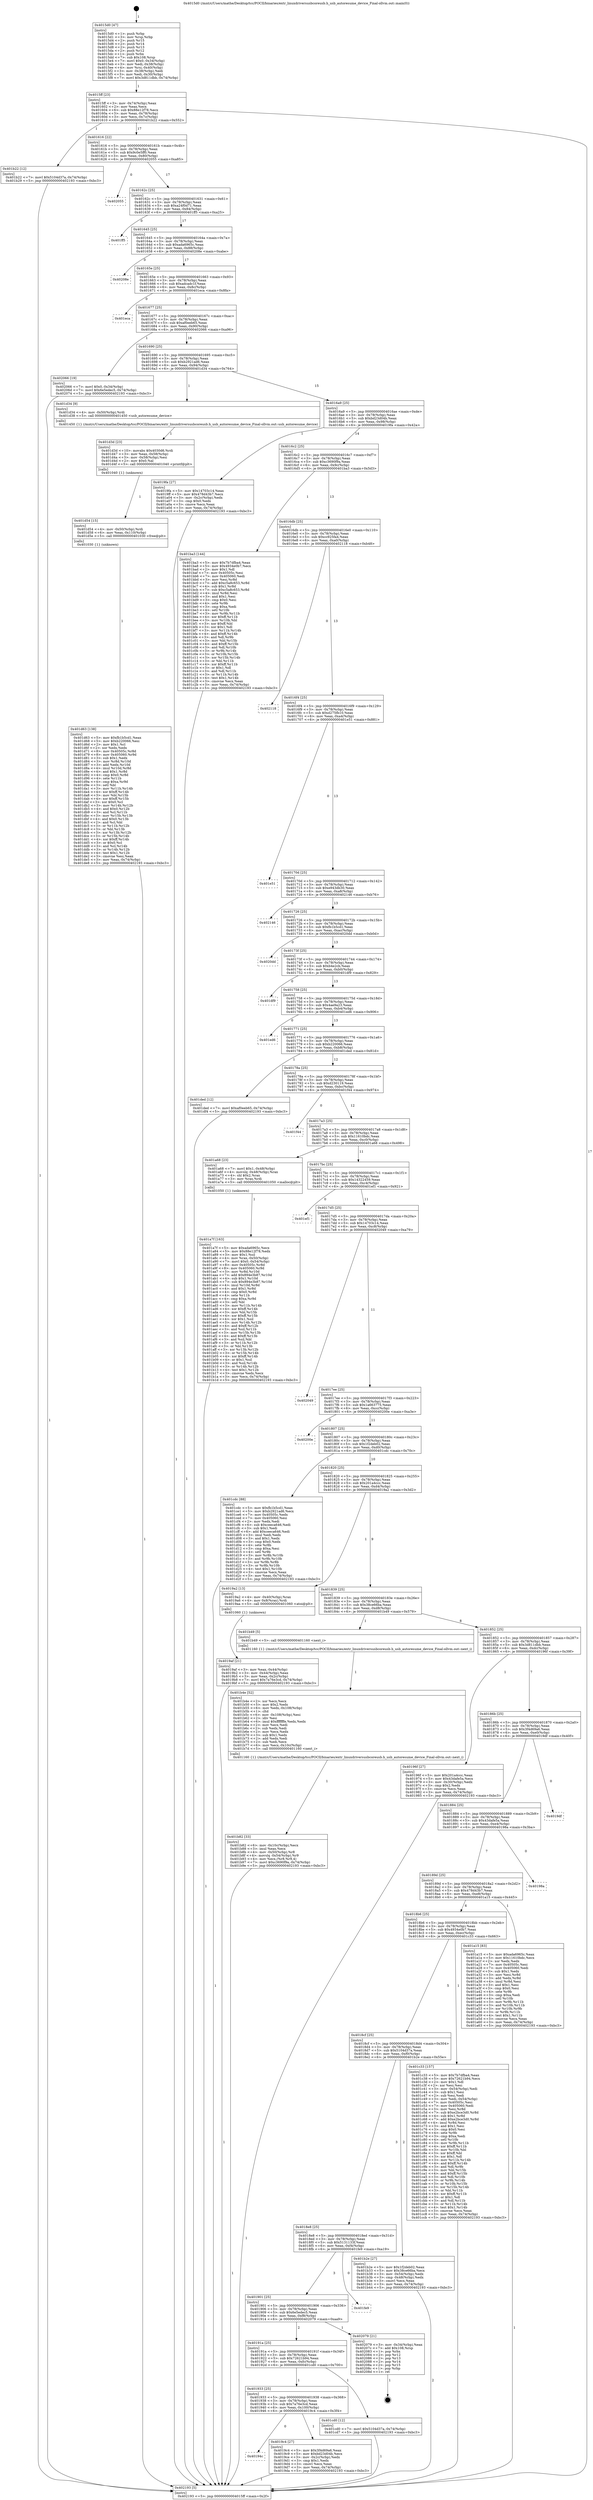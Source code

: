 digraph "0x4015d0" {
  label = "0x4015d0 (/mnt/c/Users/mathe/Desktop/tcc/POCII/binaries/extr_linuxdriversusbcoreusb.h_usb_autoresume_device_Final-ollvm.out::main(0))"
  labelloc = "t"
  node[shape=record]

  Entry [label="",width=0.3,height=0.3,shape=circle,fillcolor=black,style=filled]
  "0x4015ff" [label="{
     0x4015ff [23]\l
     | [instrs]\l
     &nbsp;&nbsp;0x4015ff \<+3\>: mov -0x74(%rbp),%eax\l
     &nbsp;&nbsp;0x401602 \<+2\>: mov %eax,%ecx\l
     &nbsp;&nbsp;0x401604 \<+6\>: sub $0x88e12f78,%ecx\l
     &nbsp;&nbsp;0x40160a \<+3\>: mov %eax,-0x78(%rbp)\l
     &nbsp;&nbsp;0x40160d \<+3\>: mov %ecx,-0x7c(%rbp)\l
     &nbsp;&nbsp;0x401610 \<+6\>: je 0000000000401b22 \<main+0x552\>\l
  }"]
  "0x401b22" [label="{
     0x401b22 [12]\l
     | [instrs]\l
     &nbsp;&nbsp;0x401b22 \<+7\>: movl $0x5104d37a,-0x74(%rbp)\l
     &nbsp;&nbsp;0x401b29 \<+5\>: jmp 0000000000402193 \<main+0xbc3\>\l
  }"]
  "0x401616" [label="{
     0x401616 [22]\l
     | [instrs]\l
     &nbsp;&nbsp;0x401616 \<+5\>: jmp 000000000040161b \<main+0x4b\>\l
     &nbsp;&nbsp;0x40161b \<+3\>: mov -0x78(%rbp),%eax\l
     &nbsp;&nbsp;0x40161e \<+5\>: sub $0x9c0e5ff0,%eax\l
     &nbsp;&nbsp;0x401623 \<+3\>: mov %eax,-0x80(%rbp)\l
     &nbsp;&nbsp;0x401626 \<+6\>: je 0000000000402055 \<main+0xa85\>\l
  }"]
  Exit [label="",width=0.3,height=0.3,shape=circle,fillcolor=black,style=filled,peripheries=2]
  "0x402055" [label="{
     0x402055\l
  }", style=dashed]
  "0x40162c" [label="{
     0x40162c [25]\l
     | [instrs]\l
     &nbsp;&nbsp;0x40162c \<+5\>: jmp 0000000000401631 \<main+0x61\>\l
     &nbsp;&nbsp;0x401631 \<+3\>: mov -0x78(%rbp),%eax\l
     &nbsp;&nbsp;0x401634 \<+5\>: sub $0xa24f0d71,%eax\l
     &nbsp;&nbsp;0x401639 \<+6\>: mov %eax,-0x84(%rbp)\l
     &nbsp;&nbsp;0x40163f \<+6\>: je 0000000000401ff5 \<main+0xa25\>\l
  }"]
  "0x401d63" [label="{
     0x401d63 [138]\l
     | [instrs]\l
     &nbsp;&nbsp;0x401d63 \<+5\>: mov $0xfb1b5cd1,%eax\l
     &nbsp;&nbsp;0x401d68 \<+5\>: mov $0xb220066,%esi\l
     &nbsp;&nbsp;0x401d6d \<+2\>: mov $0x1,%cl\l
     &nbsp;&nbsp;0x401d6f \<+2\>: xor %edx,%edx\l
     &nbsp;&nbsp;0x401d71 \<+8\>: mov 0x40505c,%r8d\l
     &nbsp;&nbsp;0x401d79 \<+8\>: mov 0x405060,%r9d\l
     &nbsp;&nbsp;0x401d81 \<+3\>: sub $0x1,%edx\l
     &nbsp;&nbsp;0x401d84 \<+3\>: mov %r8d,%r10d\l
     &nbsp;&nbsp;0x401d87 \<+3\>: add %edx,%r10d\l
     &nbsp;&nbsp;0x401d8a \<+4\>: imul %r10d,%r8d\l
     &nbsp;&nbsp;0x401d8e \<+4\>: and $0x1,%r8d\l
     &nbsp;&nbsp;0x401d92 \<+4\>: cmp $0x0,%r8d\l
     &nbsp;&nbsp;0x401d96 \<+4\>: sete %r11b\l
     &nbsp;&nbsp;0x401d9a \<+4\>: cmp $0xa,%r9d\l
     &nbsp;&nbsp;0x401d9e \<+3\>: setl %bl\l
     &nbsp;&nbsp;0x401da1 \<+3\>: mov %r11b,%r14b\l
     &nbsp;&nbsp;0x401da4 \<+4\>: xor $0xff,%r14b\l
     &nbsp;&nbsp;0x401da8 \<+3\>: mov %bl,%r15b\l
     &nbsp;&nbsp;0x401dab \<+4\>: xor $0xff,%r15b\l
     &nbsp;&nbsp;0x401daf \<+3\>: xor $0x0,%cl\l
     &nbsp;&nbsp;0x401db2 \<+3\>: mov %r14b,%r12b\l
     &nbsp;&nbsp;0x401db5 \<+4\>: and $0x0,%r12b\l
     &nbsp;&nbsp;0x401db9 \<+3\>: and %cl,%r11b\l
     &nbsp;&nbsp;0x401dbc \<+3\>: mov %r15b,%r13b\l
     &nbsp;&nbsp;0x401dbf \<+4\>: and $0x0,%r13b\l
     &nbsp;&nbsp;0x401dc3 \<+2\>: and %cl,%bl\l
     &nbsp;&nbsp;0x401dc5 \<+3\>: or %r11b,%r12b\l
     &nbsp;&nbsp;0x401dc8 \<+3\>: or %bl,%r13b\l
     &nbsp;&nbsp;0x401dcb \<+3\>: xor %r13b,%r12b\l
     &nbsp;&nbsp;0x401dce \<+3\>: or %r15b,%r14b\l
     &nbsp;&nbsp;0x401dd1 \<+4\>: xor $0xff,%r14b\l
     &nbsp;&nbsp;0x401dd5 \<+3\>: or $0x0,%cl\l
     &nbsp;&nbsp;0x401dd8 \<+3\>: and %cl,%r14b\l
     &nbsp;&nbsp;0x401ddb \<+3\>: or %r14b,%r12b\l
     &nbsp;&nbsp;0x401dde \<+4\>: test $0x1,%r12b\l
     &nbsp;&nbsp;0x401de2 \<+3\>: cmovne %esi,%eax\l
     &nbsp;&nbsp;0x401de5 \<+3\>: mov %eax,-0x74(%rbp)\l
     &nbsp;&nbsp;0x401de8 \<+5\>: jmp 0000000000402193 \<main+0xbc3\>\l
  }"]
  "0x401ff5" [label="{
     0x401ff5\l
  }", style=dashed]
  "0x401645" [label="{
     0x401645 [25]\l
     | [instrs]\l
     &nbsp;&nbsp;0x401645 \<+5\>: jmp 000000000040164a \<main+0x7a\>\l
     &nbsp;&nbsp;0x40164a \<+3\>: mov -0x78(%rbp),%eax\l
     &nbsp;&nbsp;0x40164d \<+5\>: sub $0xada6965c,%eax\l
     &nbsp;&nbsp;0x401652 \<+6\>: mov %eax,-0x88(%rbp)\l
     &nbsp;&nbsp;0x401658 \<+6\>: je 000000000040208e \<main+0xabe\>\l
  }"]
  "0x401d54" [label="{
     0x401d54 [15]\l
     | [instrs]\l
     &nbsp;&nbsp;0x401d54 \<+4\>: mov -0x50(%rbp),%rdi\l
     &nbsp;&nbsp;0x401d58 \<+6\>: mov %eax,-0x110(%rbp)\l
     &nbsp;&nbsp;0x401d5e \<+5\>: call 0000000000401030 \<free@plt\>\l
     | [calls]\l
     &nbsp;&nbsp;0x401030 \{1\} (unknown)\l
  }"]
  "0x40208e" [label="{
     0x40208e\l
  }", style=dashed]
  "0x40165e" [label="{
     0x40165e [25]\l
     | [instrs]\l
     &nbsp;&nbsp;0x40165e \<+5\>: jmp 0000000000401663 \<main+0x93\>\l
     &nbsp;&nbsp;0x401663 \<+3\>: mov -0x78(%rbp),%eax\l
     &nbsp;&nbsp;0x401666 \<+5\>: sub $0xadcadc1f,%eax\l
     &nbsp;&nbsp;0x40166b \<+6\>: mov %eax,-0x8c(%rbp)\l
     &nbsp;&nbsp;0x401671 \<+6\>: je 0000000000401eca \<main+0x8fa\>\l
  }"]
  "0x401d3d" [label="{
     0x401d3d [23]\l
     | [instrs]\l
     &nbsp;&nbsp;0x401d3d \<+10\>: movabs $0x4030d6,%rdi\l
     &nbsp;&nbsp;0x401d47 \<+3\>: mov %eax,-0x58(%rbp)\l
     &nbsp;&nbsp;0x401d4a \<+3\>: mov -0x58(%rbp),%esi\l
     &nbsp;&nbsp;0x401d4d \<+2\>: mov $0x0,%al\l
     &nbsp;&nbsp;0x401d4f \<+5\>: call 0000000000401040 \<printf@plt\>\l
     | [calls]\l
     &nbsp;&nbsp;0x401040 \{1\} (unknown)\l
  }"]
  "0x401eca" [label="{
     0x401eca\l
  }", style=dashed]
  "0x401677" [label="{
     0x401677 [25]\l
     | [instrs]\l
     &nbsp;&nbsp;0x401677 \<+5\>: jmp 000000000040167c \<main+0xac\>\l
     &nbsp;&nbsp;0x40167c \<+3\>: mov -0x78(%rbp),%eax\l
     &nbsp;&nbsp;0x40167f \<+5\>: sub $0xaf0eeb65,%eax\l
     &nbsp;&nbsp;0x401684 \<+6\>: mov %eax,-0x90(%rbp)\l
     &nbsp;&nbsp;0x40168a \<+6\>: je 0000000000402066 \<main+0xa96\>\l
  }"]
  "0x401b82" [label="{
     0x401b82 [33]\l
     | [instrs]\l
     &nbsp;&nbsp;0x401b82 \<+6\>: mov -0x10c(%rbp),%ecx\l
     &nbsp;&nbsp;0x401b88 \<+3\>: imul %eax,%ecx\l
     &nbsp;&nbsp;0x401b8b \<+4\>: mov -0x50(%rbp),%r8\l
     &nbsp;&nbsp;0x401b8f \<+4\>: movslq -0x54(%rbp),%r9\l
     &nbsp;&nbsp;0x401b93 \<+4\>: mov %ecx,(%r8,%r9,4)\l
     &nbsp;&nbsp;0x401b97 \<+7\>: movl $0xc3690f9a,-0x74(%rbp)\l
     &nbsp;&nbsp;0x401b9e \<+5\>: jmp 0000000000402193 \<main+0xbc3\>\l
  }"]
  "0x402066" [label="{
     0x402066 [19]\l
     | [instrs]\l
     &nbsp;&nbsp;0x402066 \<+7\>: movl $0x0,-0x34(%rbp)\l
     &nbsp;&nbsp;0x40206d \<+7\>: movl $0x6e5edec5,-0x74(%rbp)\l
     &nbsp;&nbsp;0x402074 \<+5\>: jmp 0000000000402193 \<main+0xbc3\>\l
  }"]
  "0x401690" [label="{
     0x401690 [25]\l
     | [instrs]\l
     &nbsp;&nbsp;0x401690 \<+5\>: jmp 0000000000401695 \<main+0xc5\>\l
     &nbsp;&nbsp;0x401695 \<+3\>: mov -0x78(%rbp),%eax\l
     &nbsp;&nbsp;0x401698 \<+5\>: sub $0xb2921ad6,%eax\l
     &nbsp;&nbsp;0x40169d \<+6\>: mov %eax,-0x94(%rbp)\l
     &nbsp;&nbsp;0x4016a3 \<+6\>: je 0000000000401d34 \<main+0x764\>\l
  }"]
  "0x401b4e" [label="{
     0x401b4e [52]\l
     | [instrs]\l
     &nbsp;&nbsp;0x401b4e \<+2\>: xor %ecx,%ecx\l
     &nbsp;&nbsp;0x401b50 \<+5\>: mov $0x2,%edx\l
     &nbsp;&nbsp;0x401b55 \<+6\>: mov %edx,-0x108(%rbp)\l
     &nbsp;&nbsp;0x401b5b \<+1\>: cltd\l
     &nbsp;&nbsp;0x401b5c \<+6\>: mov -0x108(%rbp),%esi\l
     &nbsp;&nbsp;0x401b62 \<+2\>: idiv %esi\l
     &nbsp;&nbsp;0x401b64 \<+6\>: imul $0xfffffffe,%edx,%edx\l
     &nbsp;&nbsp;0x401b6a \<+2\>: mov %ecx,%edi\l
     &nbsp;&nbsp;0x401b6c \<+2\>: sub %edx,%edi\l
     &nbsp;&nbsp;0x401b6e \<+2\>: mov %ecx,%edx\l
     &nbsp;&nbsp;0x401b70 \<+3\>: sub $0x1,%edx\l
     &nbsp;&nbsp;0x401b73 \<+2\>: add %edx,%edi\l
     &nbsp;&nbsp;0x401b75 \<+2\>: sub %edi,%ecx\l
     &nbsp;&nbsp;0x401b77 \<+6\>: mov %ecx,-0x10c(%rbp)\l
     &nbsp;&nbsp;0x401b7d \<+5\>: call 0000000000401160 \<next_i\>\l
     | [calls]\l
     &nbsp;&nbsp;0x401160 \{1\} (/mnt/c/Users/mathe/Desktop/tcc/POCII/binaries/extr_linuxdriversusbcoreusb.h_usb_autoresume_device_Final-ollvm.out::next_i)\l
  }"]
  "0x401d34" [label="{
     0x401d34 [9]\l
     | [instrs]\l
     &nbsp;&nbsp;0x401d34 \<+4\>: mov -0x50(%rbp),%rdi\l
     &nbsp;&nbsp;0x401d38 \<+5\>: call 0000000000401450 \<usb_autoresume_device\>\l
     | [calls]\l
     &nbsp;&nbsp;0x401450 \{1\} (/mnt/c/Users/mathe/Desktop/tcc/POCII/binaries/extr_linuxdriversusbcoreusb.h_usb_autoresume_device_Final-ollvm.out::usb_autoresume_device)\l
  }"]
  "0x4016a9" [label="{
     0x4016a9 [25]\l
     | [instrs]\l
     &nbsp;&nbsp;0x4016a9 \<+5\>: jmp 00000000004016ae \<main+0xde\>\l
     &nbsp;&nbsp;0x4016ae \<+3\>: mov -0x78(%rbp),%eax\l
     &nbsp;&nbsp;0x4016b1 \<+5\>: sub $0xbd23d04b,%eax\l
     &nbsp;&nbsp;0x4016b6 \<+6\>: mov %eax,-0x98(%rbp)\l
     &nbsp;&nbsp;0x4016bc \<+6\>: je 00000000004019fa \<main+0x42a\>\l
  }"]
  "0x401a7f" [label="{
     0x401a7f [163]\l
     | [instrs]\l
     &nbsp;&nbsp;0x401a7f \<+5\>: mov $0xada6965c,%ecx\l
     &nbsp;&nbsp;0x401a84 \<+5\>: mov $0x88e12f78,%edx\l
     &nbsp;&nbsp;0x401a89 \<+3\>: mov $0x1,%sil\l
     &nbsp;&nbsp;0x401a8c \<+4\>: mov %rax,-0x50(%rbp)\l
     &nbsp;&nbsp;0x401a90 \<+7\>: movl $0x0,-0x54(%rbp)\l
     &nbsp;&nbsp;0x401a97 \<+8\>: mov 0x40505c,%r8d\l
     &nbsp;&nbsp;0x401a9f \<+8\>: mov 0x405060,%r9d\l
     &nbsp;&nbsp;0x401aa7 \<+3\>: mov %r8d,%r10d\l
     &nbsp;&nbsp;0x401aaa \<+7\>: add $0x894e3b87,%r10d\l
     &nbsp;&nbsp;0x401ab1 \<+4\>: sub $0x1,%r10d\l
     &nbsp;&nbsp;0x401ab5 \<+7\>: sub $0x894e3b87,%r10d\l
     &nbsp;&nbsp;0x401abc \<+4\>: imul %r10d,%r8d\l
     &nbsp;&nbsp;0x401ac0 \<+4\>: and $0x1,%r8d\l
     &nbsp;&nbsp;0x401ac4 \<+4\>: cmp $0x0,%r8d\l
     &nbsp;&nbsp;0x401ac8 \<+4\>: sete %r11b\l
     &nbsp;&nbsp;0x401acc \<+4\>: cmp $0xa,%r9d\l
     &nbsp;&nbsp;0x401ad0 \<+3\>: setl %bl\l
     &nbsp;&nbsp;0x401ad3 \<+3\>: mov %r11b,%r14b\l
     &nbsp;&nbsp;0x401ad6 \<+4\>: xor $0xff,%r14b\l
     &nbsp;&nbsp;0x401ada \<+3\>: mov %bl,%r15b\l
     &nbsp;&nbsp;0x401add \<+4\>: xor $0xff,%r15b\l
     &nbsp;&nbsp;0x401ae1 \<+4\>: xor $0x1,%sil\l
     &nbsp;&nbsp;0x401ae5 \<+3\>: mov %r14b,%r12b\l
     &nbsp;&nbsp;0x401ae8 \<+4\>: and $0xff,%r12b\l
     &nbsp;&nbsp;0x401aec \<+3\>: and %sil,%r11b\l
     &nbsp;&nbsp;0x401aef \<+3\>: mov %r15b,%r13b\l
     &nbsp;&nbsp;0x401af2 \<+4\>: and $0xff,%r13b\l
     &nbsp;&nbsp;0x401af6 \<+3\>: and %sil,%bl\l
     &nbsp;&nbsp;0x401af9 \<+3\>: or %r11b,%r12b\l
     &nbsp;&nbsp;0x401afc \<+3\>: or %bl,%r13b\l
     &nbsp;&nbsp;0x401aff \<+3\>: xor %r13b,%r12b\l
     &nbsp;&nbsp;0x401b02 \<+3\>: or %r15b,%r14b\l
     &nbsp;&nbsp;0x401b05 \<+4\>: xor $0xff,%r14b\l
     &nbsp;&nbsp;0x401b09 \<+4\>: or $0x1,%sil\l
     &nbsp;&nbsp;0x401b0d \<+3\>: and %sil,%r14b\l
     &nbsp;&nbsp;0x401b10 \<+3\>: or %r14b,%r12b\l
     &nbsp;&nbsp;0x401b13 \<+4\>: test $0x1,%r12b\l
     &nbsp;&nbsp;0x401b17 \<+3\>: cmovne %edx,%ecx\l
     &nbsp;&nbsp;0x401b1a \<+3\>: mov %ecx,-0x74(%rbp)\l
     &nbsp;&nbsp;0x401b1d \<+5\>: jmp 0000000000402193 \<main+0xbc3\>\l
  }"]
  "0x4019fa" [label="{
     0x4019fa [27]\l
     | [instrs]\l
     &nbsp;&nbsp;0x4019fa \<+5\>: mov $0x14703c14,%eax\l
     &nbsp;&nbsp;0x4019ff \<+5\>: mov $0x478d43b7,%ecx\l
     &nbsp;&nbsp;0x401a04 \<+3\>: mov -0x2c(%rbp),%edx\l
     &nbsp;&nbsp;0x401a07 \<+3\>: cmp $0x0,%edx\l
     &nbsp;&nbsp;0x401a0a \<+3\>: cmove %ecx,%eax\l
     &nbsp;&nbsp;0x401a0d \<+3\>: mov %eax,-0x74(%rbp)\l
     &nbsp;&nbsp;0x401a10 \<+5\>: jmp 0000000000402193 \<main+0xbc3\>\l
  }"]
  "0x4016c2" [label="{
     0x4016c2 [25]\l
     | [instrs]\l
     &nbsp;&nbsp;0x4016c2 \<+5\>: jmp 00000000004016c7 \<main+0xf7\>\l
     &nbsp;&nbsp;0x4016c7 \<+3\>: mov -0x78(%rbp),%eax\l
     &nbsp;&nbsp;0x4016ca \<+5\>: sub $0xc3690f9a,%eax\l
     &nbsp;&nbsp;0x4016cf \<+6\>: mov %eax,-0x9c(%rbp)\l
     &nbsp;&nbsp;0x4016d5 \<+6\>: je 0000000000401ba3 \<main+0x5d3\>\l
  }"]
  "0x40194c" [label="{
     0x40194c\l
  }", style=dashed]
  "0x401ba3" [label="{
     0x401ba3 [144]\l
     | [instrs]\l
     &nbsp;&nbsp;0x401ba3 \<+5\>: mov $0x7b7dfba4,%eax\l
     &nbsp;&nbsp;0x401ba8 \<+5\>: mov $0x4934e0b7,%ecx\l
     &nbsp;&nbsp;0x401bad \<+2\>: mov $0x1,%dl\l
     &nbsp;&nbsp;0x401baf \<+7\>: mov 0x40505c,%esi\l
     &nbsp;&nbsp;0x401bb6 \<+7\>: mov 0x405060,%edi\l
     &nbsp;&nbsp;0x401bbd \<+3\>: mov %esi,%r8d\l
     &nbsp;&nbsp;0x401bc0 \<+7\>: add $0xc5a8c653,%r8d\l
     &nbsp;&nbsp;0x401bc7 \<+4\>: sub $0x1,%r8d\l
     &nbsp;&nbsp;0x401bcb \<+7\>: sub $0xc5a8c653,%r8d\l
     &nbsp;&nbsp;0x401bd2 \<+4\>: imul %r8d,%esi\l
     &nbsp;&nbsp;0x401bd6 \<+3\>: and $0x1,%esi\l
     &nbsp;&nbsp;0x401bd9 \<+3\>: cmp $0x0,%esi\l
     &nbsp;&nbsp;0x401bdc \<+4\>: sete %r9b\l
     &nbsp;&nbsp;0x401be0 \<+3\>: cmp $0xa,%edi\l
     &nbsp;&nbsp;0x401be3 \<+4\>: setl %r10b\l
     &nbsp;&nbsp;0x401be7 \<+3\>: mov %r9b,%r11b\l
     &nbsp;&nbsp;0x401bea \<+4\>: xor $0xff,%r11b\l
     &nbsp;&nbsp;0x401bee \<+3\>: mov %r10b,%bl\l
     &nbsp;&nbsp;0x401bf1 \<+3\>: xor $0xff,%bl\l
     &nbsp;&nbsp;0x401bf4 \<+3\>: xor $0x1,%dl\l
     &nbsp;&nbsp;0x401bf7 \<+3\>: mov %r11b,%r14b\l
     &nbsp;&nbsp;0x401bfa \<+4\>: and $0xff,%r14b\l
     &nbsp;&nbsp;0x401bfe \<+3\>: and %dl,%r9b\l
     &nbsp;&nbsp;0x401c01 \<+3\>: mov %bl,%r15b\l
     &nbsp;&nbsp;0x401c04 \<+4\>: and $0xff,%r15b\l
     &nbsp;&nbsp;0x401c08 \<+3\>: and %dl,%r10b\l
     &nbsp;&nbsp;0x401c0b \<+3\>: or %r9b,%r14b\l
     &nbsp;&nbsp;0x401c0e \<+3\>: or %r10b,%r15b\l
     &nbsp;&nbsp;0x401c11 \<+3\>: xor %r15b,%r14b\l
     &nbsp;&nbsp;0x401c14 \<+3\>: or %bl,%r11b\l
     &nbsp;&nbsp;0x401c17 \<+4\>: xor $0xff,%r11b\l
     &nbsp;&nbsp;0x401c1b \<+3\>: or $0x1,%dl\l
     &nbsp;&nbsp;0x401c1e \<+3\>: and %dl,%r11b\l
     &nbsp;&nbsp;0x401c21 \<+3\>: or %r11b,%r14b\l
     &nbsp;&nbsp;0x401c24 \<+4\>: test $0x1,%r14b\l
     &nbsp;&nbsp;0x401c28 \<+3\>: cmovne %ecx,%eax\l
     &nbsp;&nbsp;0x401c2b \<+3\>: mov %eax,-0x74(%rbp)\l
     &nbsp;&nbsp;0x401c2e \<+5\>: jmp 0000000000402193 \<main+0xbc3\>\l
  }"]
  "0x4016db" [label="{
     0x4016db [25]\l
     | [instrs]\l
     &nbsp;&nbsp;0x4016db \<+5\>: jmp 00000000004016e0 \<main+0x110\>\l
     &nbsp;&nbsp;0x4016e0 \<+3\>: mov -0x78(%rbp),%eax\l
     &nbsp;&nbsp;0x4016e3 \<+5\>: sub $0xcc925fa4,%eax\l
     &nbsp;&nbsp;0x4016e8 \<+6\>: mov %eax,-0xa0(%rbp)\l
     &nbsp;&nbsp;0x4016ee \<+6\>: je 0000000000402118 \<main+0xb48\>\l
  }"]
  "0x4019c4" [label="{
     0x4019c4 [27]\l
     | [instrs]\l
     &nbsp;&nbsp;0x4019c4 \<+5\>: mov $0x3f4d69a6,%eax\l
     &nbsp;&nbsp;0x4019c9 \<+5\>: mov $0xbd23d04b,%ecx\l
     &nbsp;&nbsp;0x4019ce \<+3\>: mov -0x2c(%rbp),%edx\l
     &nbsp;&nbsp;0x4019d1 \<+3\>: cmp $0x1,%edx\l
     &nbsp;&nbsp;0x4019d4 \<+3\>: cmovl %ecx,%eax\l
     &nbsp;&nbsp;0x4019d7 \<+3\>: mov %eax,-0x74(%rbp)\l
     &nbsp;&nbsp;0x4019da \<+5\>: jmp 0000000000402193 \<main+0xbc3\>\l
  }"]
  "0x402118" [label="{
     0x402118\l
  }", style=dashed]
  "0x4016f4" [label="{
     0x4016f4 [25]\l
     | [instrs]\l
     &nbsp;&nbsp;0x4016f4 \<+5\>: jmp 00000000004016f9 \<main+0x129\>\l
     &nbsp;&nbsp;0x4016f9 \<+3\>: mov -0x78(%rbp),%eax\l
     &nbsp;&nbsp;0x4016fc \<+5\>: sub $0xd275fb10,%eax\l
     &nbsp;&nbsp;0x401701 \<+6\>: mov %eax,-0xa4(%rbp)\l
     &nbsp;&nbsp;0x401707 \<+6\>: je 0000000000401e51 \<main+0x881\>\l
  }"]
  "0x401933" [label="{
     0x401933 [25]\l
     | [instrs]\l
     &nbsp;&nbsp;0x401933 \<+5\>: jmp 0000000000401938 \<main+0x368\>\l
     &nbsp;&nbsp;0x401938 \<+3\>: mov -0x78(%rbp),%eax\l
     &nbsp;&nbsp;0x40193b \<+5\>: sub $0x7a76e3cd,%eax\l
     &nbsp;&nbsp;0x401940 \<+6\>: mov %eax,-0x100(%rbp)\l
     &nbsp;&nbsp;0x401946 \<+6\>: je 00000000004019c4 \<main+0x3f4\>\l
  }"]
  "0x401e51" [label="{
     0x401e51\l
  }", style=dashed]
  "0x40170d" [label="{
     0x40170d [25]\l
     | [instrs]\l
     &nbsp;&nbsp;0x40170d \<+5\>: jmp 0000000000401712 \<main+0x142\>\l
     &nbsp;&nbsp;0x401712 \<+3\>: mov -0x78(%rbp),%eax\l
     &nbsp;&nbsp;0x401715 \<+5\>: sub $0xe943db30,%eax\l
     &nbsp;&nbsp;0x40171a \<+6\>: mov %eax,-0xa8(%rbp)\l
     &nbsp;&nbsp;0x401720 \<+6\>: je 0000000000402146 \<main+0xb76\>\l
  }"]
  "0x401cd0" [label="{
     0x401cd0 [12]\l
     | [instrs]\l
     &nbsp;&nbsp;0x401cd0 \<+7\>: movl $0x5104d37a,-0x74(%rbp)\l
     &nbsp;&nbsp;0x401cd7 \<+5\>: jmp 0000000000402193 \<main+0xbc3\>\l
  }"]
  "0x402146" [label="{
     0x402146\l
  }", style=dashed]
  "0x401726" [label="{
     0x401726 [25]\l
     | [instrs]\l
     &nbsp;&nbsp;0x401726 \<+5\>: jmp 000000000040172b \<main+0x15b\>\l
     &nbsp;&nbsp;0x40172b \<+3\>: mov -0x78(%rbp),%eax\l
     &nbsp;&nbsp;0x40172e \<+5\>: sub $0xfb1b5cd1,%eax\l
     &nbsp;&nbsp;0x401733 \<+6\>: mov %eax,-0xac(%rbp)\l
     &nbsp;&nbsp;0x401739 \<+6\>: je 00000000004020dd \<main+0xb0d\>\l
  }"]
  "0x40191a" [label="{
     0x40191a [25]\l
     | [instrs]\l
     &nbsp;&nbsp;0x40191a \<+5\>: jmp 000000000040191f \<main+0x34f\>\l
     &nbsp;&nbsp;0x40191f \<+3\>: mov -0x78(%rbp),%eax\l
     &nbsp;&nbsp;0x401922 \<+5\>: sub $0x72621b94,%eax\l
     &nbsp;&nbsp;0x401927 \<+6\>: mov %eax,-0xfc(%rbp)\l
     &nbsp;&nbsp;0x40192d \<+6\>: je 0000000000401cd0 \<main+0x700\>\l
  }"]
  "0x4020dd" [label="{
     0x4020dd\l
  }", style=dashed]
  "0x40173f" [label="{
     0x40173f [25]\l
     | [instrs]\l
     &nbsp;&nbsp;0x40173f \<+5\>: jmp 0000000000401744 \<main+0x174\>\l
     &nbsp;&nbsp;0x401744 \<+3\>: mov -0x78(%rbp),%eax\l
     &nbsp;&nbsp;0x401747 \<+5\>: sub $0xb4e2cb,%eax\l
     &nbsp;&nbsp;0x40174c \<+6\>: mov %eax,-0xb0(%rbp)\l
     &nbsp;&nbsp;0x401752 \<+6\>: je 0000000000401df9 \<main+0x829\>\l
  }"]
  "0x402079" [label="{
     0x402079 [21]\l
     | [instrs]\l
     &nbsp;&nbsp;0x402079 \<+3\>: mov -0x34(%rbp),%eax\l
     &nbsp;&nbsp;0x40207c \<+7\>: add $0x108,%rsp\l
     &nbsp;&nbsp;0x402083 \<+1\>: pop %rbx\l
     &nbsp;&nbsp;0x402084 \<+2\>: pop %r12\l
     &nbsp;&nbsp;0x402086 \<+2\>: pop %r13\l
     &nbsp;&nbsp;0x402088 \<+2\>: pop %r14\l
     &nbsp;&nbsp;0x40208a \<+2\>: pop %r15\l
     &nbsp;&nbsp;0x40208c \<+1\>: pop %rbp\l
     &nbsp;&nbsp;0x40208d \<+1\>: ret\l
  }"]
  "0x401df9" [label="{
     0x401df9\l
  }", style=dashed]
  "0x401758" [label="{
     0x401758 [25]\l
     | [instrs]\l
     &nbsp;&nbsp;0x401758 \<+5\>: jmp 000000000040175d \<main+0x18d\>\l
     &nbsp;&nbsp;0x40175d \<+3\>: mov -0x78(%rbp),%eax\l
     &nbsp;&nbsp;0x401760 \<+5\>: sub $0x4ae9a23,%eax\l
     &nbsp;&nbsp;0x401765 \<+6\>: mov %eax,-0xb4(%rbp)\l
     &nbsp;&nbsp;0x40176b \<+6\>: je 0000000000401ed6 \<main+0x906\>\l
  }"]
  "0x401901" [label="{
     0x401901 [25]\l
     | [instrs]\l
     &nbsp;&nbsp;0x401901 \<+5\>: jmp 0000000000401906 \<main+0x336\>\l
     &nbsp;&nbsp;0x401906 \<+3\>: mov -0x78(%rbp),%eax\l
     &nbsp;&nbsp;0x401909 \<+5\>: sub $0x6e5edec5,%eax\l
     &nbsp;&nbsp;0x40190e \<+6\>: mov %eax,-0xf8(%rbp)\l
     &nbsp;&nbsp;0x401914 \<+6\>: je 0000000000402079 \<main+0xaa9\>\l
  }"]
  "0x401ed6" [label="{
     0x401ed6\l
  }", style=dashed]
  "0x401771" [label="{
     0x401771 [25]\l
     | [instrs]\l
     &nbsp;&nbsp;0x401771 \<+5\>: jmp 0000000000401776 \<main+0x1a6\>\l
     &nbsp;&nbsp;0x401776 \<+3\>: mov -0x78(%rbp),%eax\l
     &nbsp;&nbsp;0x401779 \<+5\>: sub $0xb220066,%eax\l
     &nbsp;&nbsp;0x40177e \<+6\>: mov %eax,-0xb8(%rbp)\l
     &nbsp;&nbsp;0x401784 \<+6\>: je 0000000000401ded \<main+0x81d\>\l
  }"]
  "0x401fe9" [label="{
     0x401fe9\l
  }", style=dashed]
  "0x401ded" [label="{
     0x401ded [12]\l
     | [instrs]\l
     &nbsp;&nbsp;0x401ded \<+7\>: movl $0xaf0eeb65,-0x74(%rbp)\l
     &nbsp;&nbsp;0x401df4 \<+5\>: jmp 0000000000402193 \<main+0xbc3\>\l
  }"]
  "0x40178a" [label="{
     0x40178a [25]\l
     | [instrs]\l
     &nbsp;&nbsp;0x40178a \<+5\>: jmp 000000000040178f \<main+0x1bf\>\l
     &nbsp;&nbsp;0x40178f \<+3\>: mov -0x78(%rbp),%eax\l
     &nbsp;&nbsp;0x401792 \<+5\>: sub $0xd230119,%eax\l
     &nbsp;&nbsp;0x401797 \<+6\>: mov %eax,-0xbc(%rbp)\l
     &nbsp;&nbsp;0x40179d \<+6\>: je 0000000000401f44 \<main+0x974\>\l
  }"]
  "0x4018e8" [label="{
     0x4018e8 [25]\l
     | [instrs]\l
     &nbsp;&nbsp;0x4018e8 \<+5\>: jmp 00000000004018ed \<main+0x31d\>\l
     &nbsp;&nbsp;0x4018ed \<+3\>: mov -0x78(%rbp),%eax\l
     &nbsp;&nbsp;0x4018f0 \<+5\>: sub $0x5131133f,%eax\l
     &nbsp;&nbsp;0x4018f5 \<+6\>: mov %eax,-0xf4(%rbp)\l
     &nbsp;&nbsp;0x4018fb \<+6\>: je 0000000000401fe9 \<main+0xa19\>\l
  }"]
  "0x401f44" [label="{
     0x401f44\l
  }", style=dashed]
  "0x4017a3" [label="{
     0x4017a3 [25]\l
     | [instrs]\l
     &nbsp;&nbsp;0x4017a3 \<+5\>: jmp 00000000004017a8 \<main+0x1d8\>\l
     &nbsp;&nbsp;0x4017a8 \<+3\>: mov -0x78(%rbp),%eax\l
     &nbsp;&nbsp;0x4017ab \<+5\>: sub $0x11610bdc,%eax\l
     &nbsp;&nbsp;0x4017b0 \<+6\>: mov %eax,-0xc0(%rbp)\l
     &nbsp;&nbsp;0x4017b6 \<+6\>: je 0000000000401a68 \<main+0x498\>\l
  }"]
  "0x401b2e" [label="{
     0x401b2e [27]\l
     | [instrs]\l
     &nbsp;&nbsp;0x401b2e \<+5\>: mov $0x1f2deb02,%eax\l
     &nbsp;&nbsp;0x401b33 \<+5\>: mov $0x38ce66ba,%ecx\l
     &nbsp;&nbsp;0x401b38 \<+3\>: mov -0x54(%rbp),%edx\l
     &nbsp;&nbsp;0x401b3b \<+3\>: cmp -0x48(%rbp),%edx\l
     &nbsp;&nbsp;0x401b3e \<+3\>: cmovl %ecx,%eax\l
     &nbsp;&nbsp;0x401b41 \<+3\>: mov %eax,-0x74(%rbp)\l
     &nbsp;&nbsp;0x401b44 \<+5\>: jmp 0000000000402193 \<main+0xbc3\>\l
  }"]
  "0x401a68" [label="{
     0x401a68 [23]\l
     | [instrs]\l
     &nbsp;&nbsp;0x401a68 \<+7\>: movl $0x1,-0x48(%rbp)\l
     &nbsp;&nbsp;0x401a6f \<+4\>: movslq -0x48(%rbp),%rax\l
     &nbsp;&nbsp;0x401a73 \<+4\>: shl $0x2,%rax\l
     &nbsp;&nbsp;0x401a77 \<+3\>: mov %rax,%rdi\l
     &nbsp;&nbsp;0x401a7a \<+5\>: call 0000000000401050 \<malloc@plt\>\l
     | [calls]\l
     &nbsp;&nbsp;0x401050 \{1\} (unknown)\l
  }"]
  "0x4017bc" [label="{
     0x4017bc [25]\l
     | [instrs]\l
     &nbsp;&nbsp;0x4017bc \<+5\>: jmp 00000000004017c1 \<main+0x1f1\>\l
     &nbsp;&nbsp;0x4017c1 \<+3\>: mov -0x78(%rbp),%eax\l
     &nbsp;&nbsp;0x4017c4 \<+5\>: sub $0x14322459,%eax\l
     &nbsp;&nbsp;0x4017c9 \<+6\>: mov %eax,-0xc4(%rbp)\l
     &nbsp;&nbsp;0x4017cf \<+6\>: je 0000000000401ef1 \<main+0x921\>\l
  }"]
  "0x4018cf" [label="{
     0x4018cf [25]\l
     | [instrs]\l
     &nbsp;&nbsp;0x4018cf \<+5\>: jmp 00000000004018d4 \<main+0x304\>\l
     &nbsp;&nbsp;0x4018d4 \<+3\>: mov -0x78(%rbp),%eax\l
     &nbsp;&nbsp;0x4018d7 \<+5\>: sub $0x5104d37a,%eax\l
     &nbsp;&nbsp;0x4018dc \<+6\>: mov %eax,-0xf0(%rbp)\l
     &nbsp;&nbsp;0x4018e2 \<+6\>: je 0000000000401b2e \<main+0x55e\>\l
  }"]
  "0x401ef1" [label="{
     0x401ef1\l
  }", style=dashed]
  "0x4017d5" [label="{
     0x4017d5 [25]\l
     | [instrs]\l
     &nbsp;&nbsp;0x4017d5 \<+5\>: jmp 00000000004017da \<main+0x20a\>\l
     &nbsp;&nbsp;0x4017da \<+3\>: mov -0x78(%rbp),%eax\l
     &nbsp;&nbsp;0x4017dd \<+5\>: sub $0x14703c14,%eax\l
     &nbsp;&nbsp;0x4017e2 \<+6\>: mov %eax,-0xc8(%rbp)\l
     &nbsp;&nbsp;0x4017e8 \<+6\>: je 0000000000402049 \<main+0xa79\>\l
  }"]
  "0x401c33" [label="{
     0x401c33 [157]\l
     | [instrs]\l
     &nbsp;&nbsp;0x401c33 \<+5\>: mov $0x7b7dfba4,%eax\l
     &nbsp;&nbsp;0x401c38 \<+5\>: mov $0x72621b94,%ecx\l
     &nbsp;&nbsp;0x401c3d \<+2\>: mov $0x1,%dl\l
     &nbsp;&nbsp;0x401c3f \<+2\>: xor %esi,%esi\l
     &nbsp;&nbsp;0x401c41 \<+3\>: mov -0x54(%rbp),%edi\l
     &nbsp;&nbsp;0x401c44 \<+3\>: sub $0x1,%esi\l
     &nbsp;&nbsp;0x401c47 \<+2\>: sub %esi,%edi\l
     &nbsp;&nbsp;0x401c49 \<+3\>: mov %edi,-0x54(%rbp)\l
     &nbsp;&nbsp;0x401c4c \<+7\>: mov 0x40505c,%esi\l
     &nbsp;&nbsp;0x401c53 \<+7\>: mov 0x405060,%edi\l
     &nbsp;&nbsp;0x401c5a \<+3\>: mov %esi,%r8d\l
     &nbsp;&nbsp;0x401c5d \<+7\>: sub $0xe2bce3d0,%r8d\l
     &nbsp;&nbsp;0x401c64 \<+4\>: sub $0x1,%r8d\l
     &nbsp;&nbsp;0x401c68 \<+7\>: add $0xe2bce3d0,%r8d\l
     &nbsp;&nbsp;0x401c6f \<+4\>: imul %r8d,%esi\l
     &nbsp;&nbsp;0x401c73 \<+3\>: and $0x1,%esi\l
     &nbsp;&nbsp;0x401c76 \<+3\>: cmp $0x0,%esi\l
     &nbsp;&nbsp;0x401c79 \<+4\>: sete %r9b\l
     &nbsp;&nbsp;0x401c7d \<+3\>: cmp $0xa,%edi\l
     &nbsp;&nbsp;0x401c80 \<+4\>: setl %r10b\l
     &nbsp;&nbsp;0x401c84 \<+3\>: mov %r9b,%r11b\l
     &nbsp;&nbsp;0x401c87 \<+4\>: xor $0xff,%r11b\l
     &nbsp;&nbsp;0x401c8b \<+3\>: mov %r10b,%bl\l
     &nbsp;&nbsp;0x401c8e \<+3\>: xor $0xff,%bl\l
     &nbsp;&nbsp;0x401c91 \<+3\>: xor $0x1,%dl\l
     &nbsp;&nbsp;0x401c94 \<+3\>: mov %r11b,%r14b\l
     &nbsp;&nbsp;0x401c97 \<+4\>: and $0xff,%r14b\l
     &nbsp;&nbsp;0x401c9b \<+3\>: and %dl,%r9b\l
     &nbsp;&nbsp;0x401c9e \<+3\>: mov %bl,%r15b\l
     &nbsp;&nbsp;0x401ca1 \<+4\>: and $0xff,%r15b\l
     &nbsp;&nbsp;0x401ca5 \<+3\>: and %dl,%r10b\l
     &nbsp;&nbsp;0x401ca8 \<+3\>: or %r9b,%r14b\l
     &nbsp;&nbsp;0x401cab \<+3\>: or %r10b,%r15b\l
     &nbsp;&nbsp;0x401cae \<+3\>: xor %r15b,%r14b\l
     &nbsp;&nbsp;0x401cb1 \<+3\>: or %bl,%r11b\l
     &nbsp;&nbsp;0x401cb4 \<+4\>: xor $0xff,%r11b\l
     &nbsp;&nbsp;0x401cb8 \<+3\>: or $0x1,%dl\l
     &nbsp;&nbsp;0x401cbb \<+3\>: and %dl,%r11b\l
     &nbsp;&nbsp;0x401cbe \<+3\>: or %r11b,%r14b\l
     &nbsp;&nbsp;0x401cc1 \<+4\>: test $0x1,%r14b\l
     &nbsp;&nbsp;0x401cc5 \<+3\>: cmovne %ecx,%eax\l
     &nbsp;&nbsp;0x401cc8 \<+3\>: mov %eax,-0x74(%rbp)\l
     &nbsp;&nbsp;0x401ccb \<+5\>: jmp 0000000000402193 \<main+0xbc3\>\l
  }"]
  "0x402049" [label="{
     0x402049\l
  }", style=dashed]
  "0x4017ee" [label="{
     0x4017ee [25]\l
     | [instrs]\l
     &nbsp;&nbsp;0x4017ee \<+5\>: jmp 00000000004017f3 \<main+0x223\>\l
     &nbsp;&nbsp;0x4017f3 \<+3\>: mov -0x78(%rbp),%eax\l
     &nbsp;&nbsp;0x4017f6 \<+5\>: sub $0x1a663775,%eax\l
     &nbsp;&nbsp;0x4017fb \<+6\>: mov %eax,-0xcc(%rbp)\l
     &nbsp;&nbsp;0x401801 \<+6\>: je 000000000040200e \<main+0xa3e\>\l
  }"]
  "0x4018b6" [label="{
     0x4018b6 [25]\l
     | [instrs]\l
     &nbsp;&nbsp;0x4018b6 \<+5\>: jmp 00000000004018bb \<main+0x2eb\>\l
     &nbsp;&nbsp;0x4018bb \<+3\>: mov -0x78(%rbp),%eax\l
     &nbsp;&nbsp;0x4018be \<+5\>: sub $0x4934e0b7,%eax\l
     &nbsp;&nbsp;0x4018c3 \<+6\>: mov %eax,-0xec(%rbp)\l
     &nbsp;&nbsp;0x4018c9 \<+6\>: je 0000000000401c33 \<main+0x663\>\l
  }"]
  "0x40200e" [label="{
     0x40200e\l
  }", style=dashed]
  "0x401807" [label="{
     0x401807 [25]\l
     | [instrs]\l
     &nbsp;&nbsp;0x401807 \<+5\>: jmp 000000000040180c \<main+0x23c\>\l
     &nbsp;&nbsp;0x40180c \<+3\>: mov -0x78(%rbp),%eax\l
     &nbsp;&nbsp;0x40180f \<+5\>: sub $0x1f2deb02,%eax\l
     &nbsp;&nbsp;0x401814 \<+6\>: mov %eax,-0xd0(%rbp)\l
     &nbsp;&nbsp;0x40181a \<+6\>: je 0000000000401cdc \<main+0x70c\>\l
  }"]
  "0x401a15" [label="{
     0x401a15 [83]\l
     | [instrs]\l
     &nbsp;&nbsp;0x401a15 \<+5\>: mov $0xada6965c,%eax\l
     &nbsp;&nbsp;0x401a1a \<+5\>: mov $0x11610bdc,%ecx\l
     &nbsp;&nbsp;0x401a1f \<+2\>: xor %edx,%edx\l
     &nbsp;&nbsp;0x401a21 \<+7\>: mov 0x40505c,%esi\l
     &nbsp;&nbsp;0x401a28 \<+7\>: mov 0x405060,%edi\l
     &nbsp;&nbsp;0x401a2f \<+3\>: sub $0x1,%edx\l
     &nbsp;&nbsp;0x401a32 \<+3\>: mov %esi,%r8d\l
     &nbsp;&nbsp;0x401a35 \<+3\>: add %edx,%r8d\l
     &nbsp;&nbsp;0x401a38 \<+4\>: imul %r8d,%esi\l
     &nbsp;&nbsp;0x401a3c \<+3\>: and $0x1,%esi\l
     &nbsp;&nbsp;0x401a3f \<+3\>: cmp $0x0,%esi\l
     &nbsp;&nbsp;0x401a42 \<+4\>: sete %r9b\l
     &nbsp;&nbsp;0x401a46 \<+3\>: cmp $0xa,%edi\l
     &nbsp;&nbsp;0x401a49 \<+4\>: setl %r10b\l
     &nbsp;&nbsp;0x401a4d \<+3\>: mov %r9b,%r11b\l
     &nbsp;&nbsp;0x401a50 \<+3\>: and %r10b,%r11b\l
     &nbsp;&nbsp;0x401a53 \<+3\>: xor %r10b,%r9b\l
     &nbsp;&nbsp;0x401a56 \<+3\>: or %r9b,%r11b\l
     &nbsp;&nbsp;0x401a59 \<+4\>: test $0x1,%r11b\l
     &nbsp;&nbsp;0x401a5d \<+3\>: cmovne %ecx,%eax\l
     &nbsp;&nbsp;0x401a60 \<+3\>: mov %eax,-0x74(%rbp)\l
     &nbsp;&nbsp;0x401a63 \<+5\>: jmp 0000000000402193 \<main+0xbc3\>\l
  }"]
  "0x401cdc" [label="{
     0x401cdc [88]\l
     | [instrs]\l
     &nbsp;&nbsp;0x401cdc \<+5\>: mov $0xfb1b5cd1,%eax\l
     &nbsp;&nbsp;0x401ce1 \<+5\>: mov $0xb2921ad6,%ecx\l
     &nbsp;&nbsp;0x401ce6 \<+7\>: mov 0x40505c,%edx\l
     &nbsp;&nbsp;0x401ced \<+7\>: mov 0x405060,%esi\l
     &nbsp;&nbsp;0x401cf4 \<+2\>: mov %edx,%edi\l
     &nbsp;&nbsp;0x401cf6 \<+6\>: sub $0xceeca646,%edi\l
     &nbsp;&nbsp;0x401cfc \<+3\>: sub $0x1,%edi\l
     &nbsp;&nbsp;0x401cff \<+6\>: add $0xceeca646,%edi\l
     &nbsp;&nbsp;0x401d05 \<+3\>: imul %edi,%edx\l
     &nbsp;&nbsp;0x401d08 \<+3\>: and $0x1,%edx\l
     &nbsp;&nbsp;0x401d0b \<+3\>: cmp $0x0,%edx\l
     &nbsp;&nbsp;0x401d0e \<+4\>: sete %r8b\l
     &nbsp;&nbsp;0x401d12 \<+3\>: cmp $0xa,%esi\l
     &nbsp;&nbsp;0x401d15 \<+4\>: setl %r9b\l
     &nbsp;&nbsp;0x401d19 \<+3\>: mov %r8b,%r10b\l
     &nbsp;&nbsp;0x401d1c \<+3\>: and %r9b,%r10b\l
     &nbsp;&nbsp;0x401d1f \<+3\>: xor %r9b,%r8b\l
     &nbsp;&nbsp;0x401d22 \<+3\>: or %r8b,%r10b\l
     &nbsp;&nbsp;0x401d25 \<+4\>: test $0x1,%r10b\l
     &nbsp;&nbsp;0x401d29 \<+3\>: cmovne %ecx,%eax\l
     &nbsp;&nbsp;0x401d2c \<+3\>: mov %eax,-0x74(%rbp)\l
     &nbsp;&nbsp;0x401d2f \<+5\>: jmp 0000000000402193 \<main+0xbc3\>\l
  }"]
  "0x401820" [label="{
     0x401820 [25]\l
     | [instrs]\l
     &nbsp;&nbsp;0x401820 \<+5\>: jmp 0000000000401825 \<main+0x255\>\l
     &nbsp;&nbsp;0x401825 \<+3\>: mov -0x78(%rbp),%eax\l
     &nbsp;&nbsp;0x401828 \<+5\>: sub $0x201a4ccc,%eax\l
     &nbsp;&nbsp;0x40182d \<+6\>: mov %eax,-0xd4(%rbp)\l
     &nbsp;&nbsp;0x401833 \<+6\>: je 00000000004019a2 \<main+0x3d2\>\l
  }"]
  "0x40189d" [label="{
     0x40189d [25]\l
     | [instrs]\l
     &nbsp;&nbsp;0x40189d \<+5\>: jmp 00000000004018a2 \<main+0x2d2\>\l
     &nbsp;&nbsp;0x4018a2 \<+3\>: mov -0x78(%rbp),%eax\l
     &nbsp;&nbsp;0x4018a5 \<+5\>: sub $0x478d43b7,%eax\l
     &nbsp;&nbsp;0x4018aa \<+6\>: mov %eax,-0xe8(%rbp)\l
     &nbsp;&nbsp;0x4018b0 \<+6\>: je 0000000000401a15 \<main+0x445\>\l
  }"]
  "0x4019a2" [label="{
     0x4019a2 [13]\l
     | [instrs]\l
     &nbsp;&nbsp;0x4019a2 \<+4\>: mov -0x40(%rbp),%rax\l
     &nbsp;&nbsp;0x4019a6 \<+4\>: mov 0x8(%rax),%rdi\l
     &nbsp;&nbsp;0x4019aa \<+5\>: call 0000000000401060 \<atoi@plt\>\l
     | [calls]\l
     &nbsp;&nbsp;0x401060 \{1\} (unknown)\l
  }"]
  "0x401839" [label="{
     0x401839 [25]\l
     | [instrs]\l
     &nbsp;&nbsp;0x401839 \<+5\>: jmp 000000000040183e \<main+0x26e\>\l
     &nbsp;&nbsp;0x40183e \<+3\>: mov -0x78(%rbp),%eax\l
     &nbsp;&nbsp;0x401841 \<+5\>: sub $0x38ce66ba,%eax\l
     &nbsp;&nbsp;0x401846 \<+6\>: mov %eax,-0xd8(%rbp)\l
     &nbsp;&nbsp;0x40184c \<+6\>: je 0000000000401b49 \<main+0x579\>\l
  }"]
  "0x40198a" [label="{
     0x40198a\l
  }", style=dashed]
  "0x401b49" [label="{
     0x401b49 [5]\l
     | [instrs]\l
     &nbsp;&nbsp;0x401b49 \<+5\>: call 0000000000401160 \<next_i\>\l
     | [calls]\l
     &nbsp;&nbsp;0x401160 \{1\} (/mnt/c/Users/mathe/Desktop/tcc/POCII/binaries/extr_linuxdriversusbcoreusb.h_usb_autoresume_device_Final-ollvm.out::next_i)\l
  }"]
  "0x401852" [label="{
     0x401852 [25]\l
     | [instrs]\l
     &nbsp;&nbsp;0x401852 \<+5\>: jmp 0000000000401857 \<main+0x287\>\l
     &nbsp;&nbsp;0x401857 \<+3\>: mov -0x78(%rbp),%eax\l
     &nbsp;&nbsp;0x40185a \<+5\>: sub $0x3d811dbb,%eax\l
     &nbsp;&nbsp;0x40185f \<+6\>: mov %eax,-0xdc(%rbp)\l
     &nbsp;&nbsp;0x401865 \<+6\>: je 000000000040196f \<main+0x39f\>\l
  }"]
  "0x401884" [label="{
     0x401884 [25]\l
     | [instrs]\l
     &nbsp;&nbsp;0x401884 \<+5\>: jmp 0000000000401889 \<main+0x2b9\>\l
     &nbsp;&nbsp;0x401889 \<+3\>: mov -0x78(%rbp),%eax\l
     &nbsp;&nbsp;0x40188c \<+5\>: sub $0x43dafe5a,%eax\l
     &nbsp;&nbsp;0x401891 \<+6\>: mov %eax,-0xe4(%rbp)\l
     &nbsp;&nbsp;0x401897 \<+6\>: je 000000000040198a \<main+0x3ba\>\l
  }"]
  "0x40196f" [label="{
     0x40196f [27]\l
     | [instrs]\l
     &nbsp;&nbsp;0x40196f \<+5\>: mov $0x201a4ccc,%eax\l
     &nbsp;&nbsp;0x401974 \<+5\>: mov $0x43dafe5a,%ecx\l
     &nbsp;&nbsp;0x401979 \<+3\>: mov -0x30(%rbp),%edx\l
     &nbsp;&nbsp;0x40197c \<+3\>: cmp $0x2,%edx\l
     &nbsp;&nbsp;0x40197f \<+3\>: cmovne %ecx,%eax\l
     &nbsp;&nbsp;0x401982 \<+3\>: mov %eax,-0x74(%rbp)\l
     &nbsp;&nbsp;0x401985 \<+5\>: jmp 0000000000402193 \<main+0xbc3\>\l
  }"]
  "0x40186b" [label="{
     0x40186b [25]\l
     | [instrs]\l
     &nbsp;&nbsp;0x40186b \<+5\>: jmp 0000000000401870 \<main+0x2a0\>\l
     &nbsp;&nbsp;0x401870 \<+3\>: mov -0x78(%rbp),%eax\l
     &nbsp;&nbsp;0x401873 \<+5\>: sub $0x3f4d69a6,%eax\l
     &nbsp;&nbsp;0x401878 \<+6\>: mov %eax,-0xe0(%rbp)\l
     &nbsp;&nbsp;0x40187e \<+6\>: je 00000000004019df \<main+0x40f\>\l
  }"]
  "0x402193" [label="{
     0x402193 [5]\l
     | [instrs]\l
     &nbsp;&nbsp;0x402193 \<+5\>: jmp 00000000004015ff \<main+0x2f\>\l
  }"]
  "0x4015d0" [label="{
     0x4015d0 [47]\l
     | [instrs]\l
     &nbsp;&nbsp;0x4015d0 \<+1\>: push %rbp\l
     &nbsp;&nbsp;0x4015d1 \<+3\>: mov %rsp,%rbp\l
     &nbsp;&nbsp;0x4015d4 \<+2\>: push %r15\l
     &nbsp;&nbsp;0x4015d6 \<+2\>: push %r14\l
     &nbsp;&nbsp;0x4015d8 \<+2\>: push %r13\l
     &nbsp;&nbsp;0x4015da \<+2\>: push %r12\l
     &nbsp;&nbsp;0x4015dc \<+1\>: push %rbx\l
     &nbsp;&nbsp;0x4015dd \<+7\>: sub $0x108,%rsp\l
     &nbsp;&nbsp;0x4015e4 \<+7\>: movl $0x0,-0x34(%rbp)\l
     &nbsp;&nbsp;0x4015eb \<+3\>: mov %edi,-0x38(%rbp)\l
     &nbsp;&nbsp;0x4015ee \<+4\>: mov %rsi,-0x40(%rbp)\l
     &nbsp;&nbsp;0x4015f2 \<+3\>: mov -0x38(%rbp),%edi\l
     &nbsp;&nbsp;0x4015f5 \<+3\>: mov %edi,-0x30(%rbp)\l
     &nbsp;&nbsp;0x4015f8 \<+7\>: movl $0x3d811dbb,-0x74(%rbp)\l
  }"]
  "0x4019af" [label="{
     0x4019af [21]\l
     | [instrs]\l
     &nbsp;&nbsp;0x4019af \<+3\>: mov %eax,-0x44(%rbp)\l
     &nbsp;&nbsp;0x4019b2 \<+3\>: mov -0x44(%rbp),%eax\l
     &nbsp;&nbsp;0x4019b5 \<+3\>: mov %eax,-0x2c(%rbp)\l
     &nbsp;&nbsp;0x4019b8 \<+7\>: movl $0x7a76e3cd,-0x74(%rbp)\l
     &nbsp;&nbsp;0x4019bf \<+5\>: jmp 0000000000402193 \<main+0xbc3\>\l
  }"]
  "0x4019df" [label="{
     0x4019df\l
  }", style=dashed]
  Entry -> "0x4015d0" [label=" 1"]
  "0x4015ff" -> "0x401b22" [label=" 1"]
  "0x4015ff" -> "0x401616" [label=" 17"]
  "0x402079" -> Exit [label=" 1"]
  "0x401616" -> "0x402055" [label=" 0"]
  "0x401616" -> "0x40162c" [label=" 17"]
  "0x402066" -> "0x402193" [label=" 1"]
  "0x40162c" -> "0x401ff5" [label=" 0"]
  "0x40162c" -> "0x401645" [label=" 17"]
  "0x401ded" -> "0x402193" [label=" 1"]
  "0x401645" -> "0x40208e" [label=" 0"]
  "0x401645" -> "0x40165e" [label=" 17"]
  "0x401d63" -> "0x402193" [label=" 1"]
  "0x40165e" -> "0x401eca" [label=" 0"]
  "0x40165e" -> "0x401677" [label=" 17"]
  "0x401d54" -> "0x401d63" [label=" 1"]
  "0x401677" -> "0x402066" [label=" 1"]
  "0x401677" -> "0x401690" [label=" 16"]
  "0x401d3d" -> "0x401d54" [label=" 1"]
  "0x401690" -> "0x401d34" [label=" 1"]
  "0x401690" -> "0x4016a9" [label=" 15"]
  "0x401d34" -> "0x401d3d" [label=" 1"]
  "0x4016a9" -> "0x4019fa" [label=" 1"]
  "0x4016a9" -> "0x4016c2" [label=" 14"]
  "0x401cdc" -> "0x402193" [label=" 1"]
  "0x4016c2" -> "0x401ba3" [label=" 1"]
  "0x4016c2" -> "0x4016db" [label=" 13"]
  "0x401cd0" -> "0x402193" [label=" 1"]
  "0x4016db" -> "0x402118" [label=" 0"]
  "0x4016db" -> "0x4016f4" [label=" 13"]
  "0x401c33" -> "0x402193" [label=" 1"]
  "0x4016f4" -> "0x401e51" [label=" 0"]
  "0x4016f4" -> "0x40170d" [label=" 13"]
  "0x401b82" -> "0x402193" [label=" 1"]
  "0x40170d" -> "0x402146" [label=" 0"]
  "0x40170d" -> "0x401726" [label=" 13"]
  "0x401b4e" -> "0x401b82" [label=" 1"]
  "0x401726" -> "0x4020dd" [label=" 0"]
  "0x401726" -> "0x40173f" [label=" 13"]
  "0x401b2e" -> "0x402193" [label=" 2"]
  "0x40173f" -> "0x401df9" [label=" 0"]
  "0x40173f" -> "0x401758" [label=" 13"]
  "0x401b22" -> "0x402193" [label=" 1"]
  "0x401758" -> "0x401ed6" [label=" 0"]
  "0x401758" -> "0x401771" [label=" 13"]
  "0x401a68" -> "0x401a7f" [label=" 1"]
  "0x401771" -> "0x401ded" [label=" 1"]
  "0x401771" -> "0x40178a" [label=" 12"]
  "0x401a15" -> "0x402193" [label=" 1"]
  "0x40178a" -> "0x401f44" [label=" 0"]
  "0x40178a" -> "0x4017a3" [label=" 12"]
  "0x4019c4" -> "0x402193" [label=" 1"]
  "0x4017a3" -> "0x401a68" [label=" 1"]
  "0x4017a3" -> "0x4017bc" [label=" 11"]
  "0x401933" -> "0x40194c" [label=" 0"]
  "0x4017bc" -> "0x401ef1" [label=" 0"]
  "0x4017bc" -> "0x4017d5" [label=" 11"]
  "0x401ba3" -> "0x402193" [label=" 1"]
  "0x4017d5" -> "0x402049" [label=" 0"]
  "0x4017d5" -> "0x4017ee" [label=" 11"]
  "0x40191a" -> "0x401933" [label=" 1"]
  "0x4017ee" -> "0x40200e" [label=" 0"]
  "0x4017ee" -> "0x401807" [label=" 11"]
  "0x401b49" -> "0x401b4e" [label=" 1"]
  "0x401807" -> "0x401cdc" [label=" 1"]
  "0x401807" -> "0x401820" [label=" 10"]
  "0x401901" -> "0x40191a" [label=" 2"]
  "0x401820" -> "0x4019a2" [label=" 1"]
  "0x401820" -> "0x401839" [label=" 9"]
  "0x401a7f" -> "0x402193" [label=" 1"]
  "0x401839" -> "0x401b49" [label=" 1"]
  "0x401839" -> "0x401852" [label=" 8"]
  "0x4018e8" -> "0x401901" [label=" 3"]
  "0x401852" -> "0x40196f" [label=" 1"]
  "0x401852" -> "0x40186b" [label=" 7"]
  "0x40196f" -> "0x402193" [label=" 1"]
  "0x4015d0" -> "0x4015ff" [label=" 1"]
  "0x402193" -> "0x4015ff" [label=" 17"]
  "0x4019a2" -> "0x4019af" [label=" 1"]
  "0x4019af" -> "0x402193" [label=" 1"]
  "0x4019fa" -> "0x402193" [label=" 1"]
  "0x40186b" -> "0x4019df" [label=" 0"]
  "0x40186b" -> "0x401884" [label=" 7"]
  "0x4018e8" -> "0x401fe9" [label=" 0"]
  "0x401884" -> "0x40198a" [label=" 0"]
  "0x401884" -> "0x40189d" [label=" 7"]
  "0x401901" -> "0x402079" [label=" 1"]
  "0x40189d" -> "0x401a15" [label=" 1"]
  "0x40189d" -> "0x4018b6" [label=" 6"]
  "0x40191a" -> "0x401cd0" [label=" 1"]
  "0x4018b6" -> "0x401c33" [label=" 1"]
  "0x4018b6" -> "0x4018cf" [label=" 5"]
  "0x401933" -> "0x4019c4" [label=" 1"]
  "0x4018cf" -> "0x401b2e" [label=" 2"]
  "0x4018cf" -> "0x4018e8" [label=" 3"]
}
